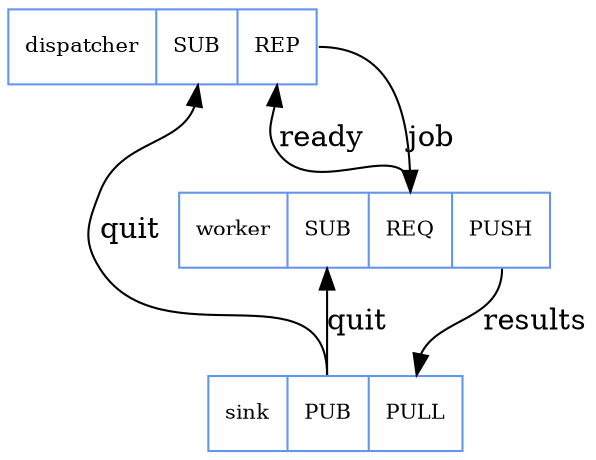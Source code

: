 digraph {
  node [color=cornflowerblue];
  subgraph {
    node [shape=record, fontsize=10.0];
    dispatcher [label="dispatcher | <sub> SUB | <rep>  REP"];
    worker     [label="worker     | <sub> SUB | <req>  REQ | <push> PUSH"];
    sink       [label="sink       | <pub> PUB | <pull> PULL"];
  }
  subgraph {
    sink:pub       -> dispatcher:sub [label=quit];
    sink:pub       -> worker:sub     [label=quit];
    worker:push    -> sink:pull      [label=results];
    worker:req     -> dispatcher:rep [label=ready];
    dispatcher:rep -> worker:req     [label=job];
  }
}
